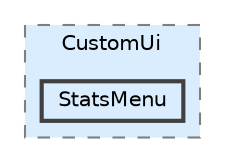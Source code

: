 digraph "Q:/IdleWave/Projet/Assets/Scripts/RogueGenesia/CustomUi/StatsMenu"
{
 // LATEX_PDF_SIZE
  bgcolor="transparent";
  edge [fontname=Helvetica,fontsize=10,labelfontname=Helvetica,labelfontsize=10];
  node [fontname=Helvetica,fontsize=10,shape=box,height=0.2,width=0.4];
  compound=true
  subgraph clusterdir_c193ef921add76824b294161aca7f763 {
    graph [ bgcolor="#daedff", pencolor="grey50", label="CustomUi", fontname=Helvetica,fontsize=10 style="filled,dashed", URL="dir_c193ef921add76824b294161aca7f763.html",tooltip=""]
  dir_eb5f25018f777b6c8bd6e7f13377c988 [label="StatsMenu", fillcolor="#daedff", color="grey25", style="filled,bold", URL="dir_eb5f25018f777b6c8bd6e7f13377c988.html",tooltip=""];
  }
}
